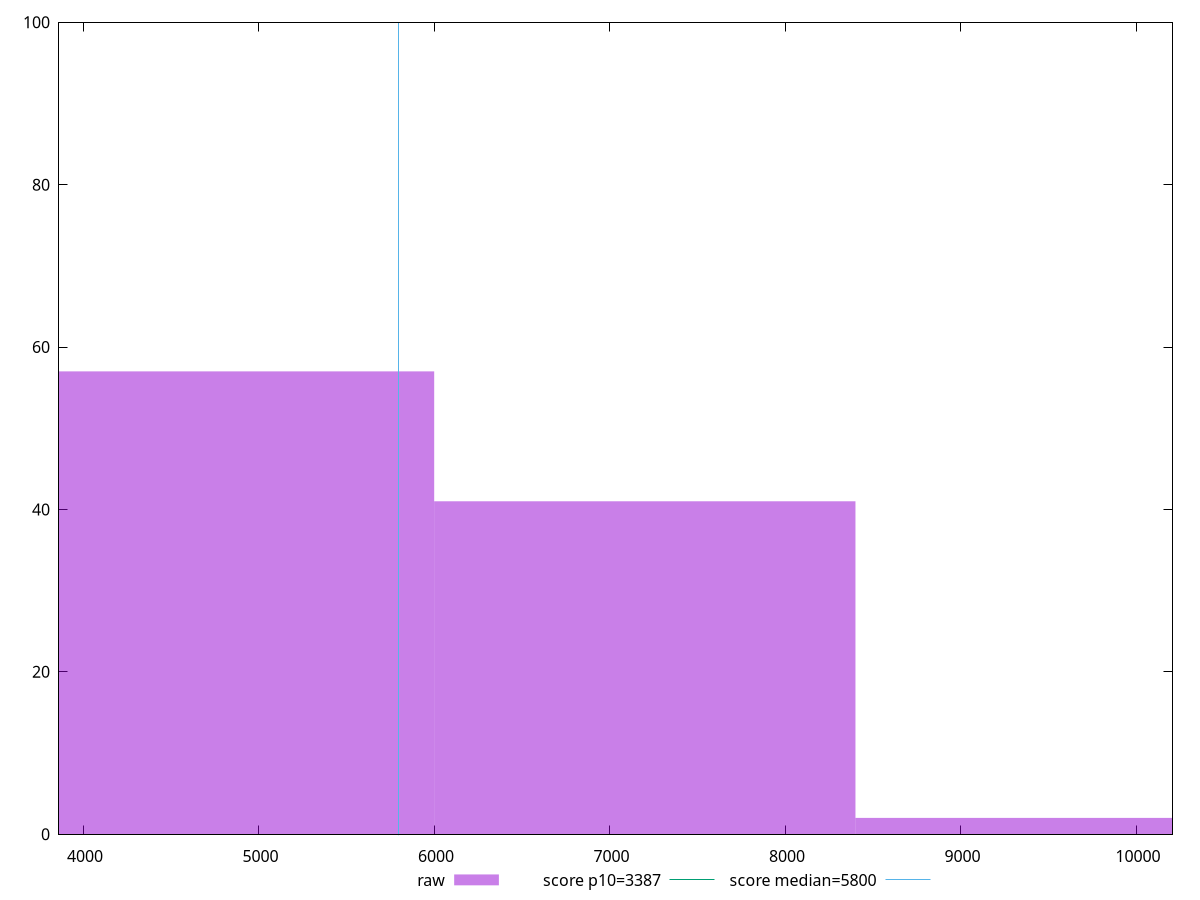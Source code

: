 reset

$raw <<EOF
7201.140199244952 41
4800.760132829968 57
9601.520265659936 2
EOF

set key outside below
set boxwidth 2400.380066414984
set xrange [3863.0944850124533:10207.894548690108]
set yrange [0:100]
set trange [0:100]
set style fill transparent solid 0.5 noborder

set parametric
set terminal svg size 640, 490 enhanced background rgb 'white'
set output "report_00015_2021-02-09T16-11-33.973Z/speed-index/samples/pages+cached/raw/histogram.svg"

plot $raw title "raw" with boxes, \
     3387,t title "score p10=3387", \
     5800,t title "score median=5800"

reset
